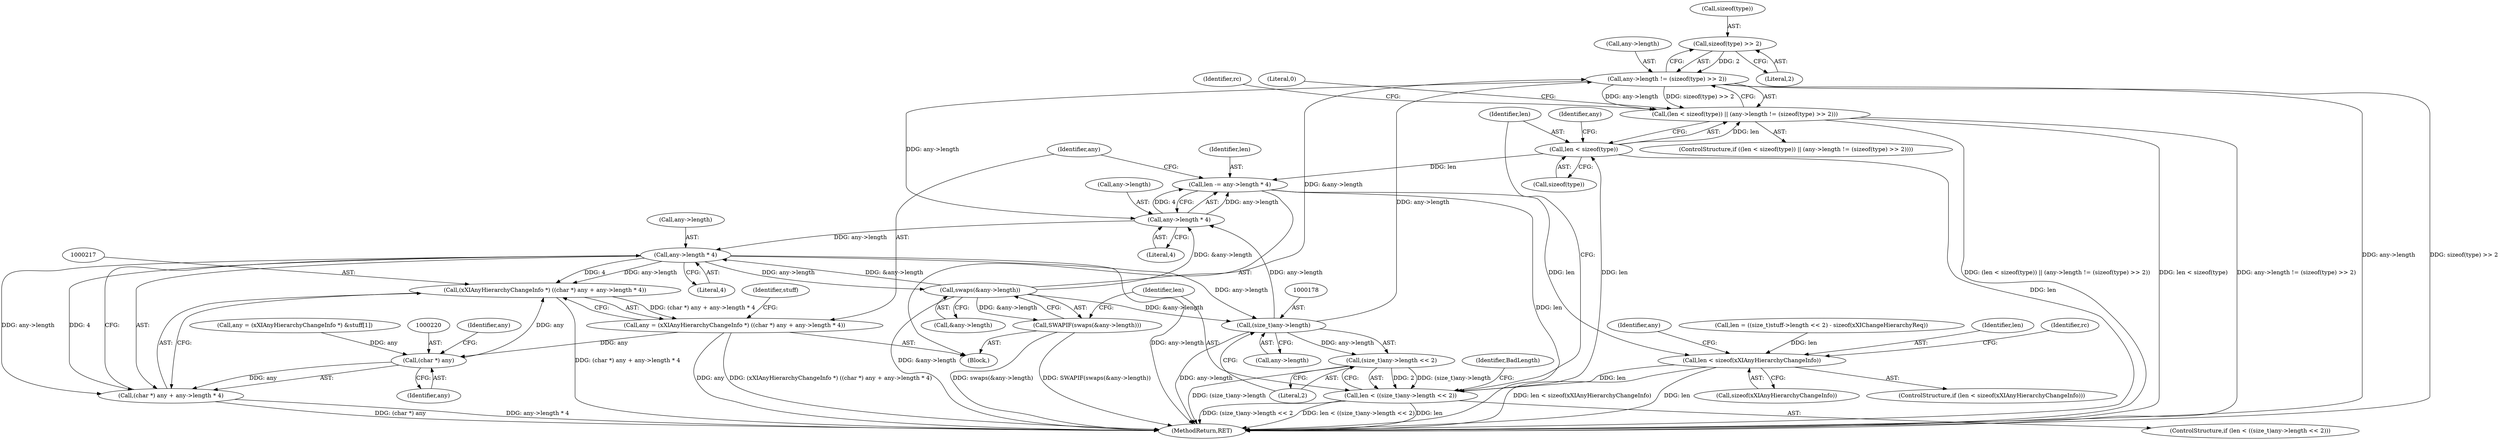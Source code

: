 digraph "0_xserver_859b08d523307eebde7724fd1a0789c44813e821@API" {
"1000197" [label="(Call,sizeof(type) >> 2)"];
"1000193" [label="(Call,any->length != (sizeof(type) >> 2))"];
"1000188" [label="(Call,(len < sizeof(type)) || (any->length != (sizeof(type) >> 2)))"];
"1000209" [label="(Call,any->length * 4)"];
"1000207" [label="(Call,len -= any->length * 4)"];
"1000152" [label="(Call,len < sizeof(xXIAnyHierarchyChangeInfo))"];
"1000174" [label="(Call,len < ((size_t)any->length << 2))"];
"1000189" [label="(Call,len < sizeof(type))"];
"1000222" [label="(Call,any->length * 4)"];
"1000168" [label="(Call,swaps(&any->length))"];
"1000167" [label="(Call,SWAPIF(swaps(&any->length)))"];
"1000177" [label="(Call,(size_t)any->length)"];
"1000176" [label="(Call,(size_t)any->length << 2)"];
"1000216" [label="(Call,(xXIAnyHierarchyChangeInfo *) ((char *) any + any->length * 4))"];
"1000214" [label="(Call,any = (xXIAnyHierarchyChangeInfo *) ((char *) any + any->length * 4))"];
"1000219" [label="(Call,(char *) any)"];
"1000218" [label="(Call,(char *) any + any->length * 4)"];
"1000214" [label="(Call,any = (xXIAnyHierarchyChangeInfo *) ((char *) any + any->length * 4))"];
"1000193" [label="(Call,any->length != (sizeof(type) >> 2))"];
"1000219" [label="(Call,(char *) any)"];
"1000218" [label="(Call,(char *) any + any->length * 4)"];
"1000213" [label="(Literal,4)"];
"1000175" [label="(Identifier,len)"];
"1000232" [label="(MethodReturn,RET)"];
"1000200" [label="(Literal,2)"];
"1000158" [label="(Identifier,rc)"];
"1000207" [label="(Call,len -= any->length * 4)"];
"1000165" [label="(Identifier,any)"];
"1000169" [label="(Call,&any->length)"];
"1000216" [label="(Call,(xXIAnyHierarchyChangeInfo *) ((char *) any + any->length * 4))"];
"1000208" [label="(Identifier,len)"];
"1000203" [label="(Identifier,rc)"];
"1000125" [label="(Call,len = ((size_t)stuff->length << 2) - sizeof(xXIChangeHierarchyReq))"];
"1000167" [label="(Call,SWAPIF(swaps(&any->length)))"];
"1000224" [label="(Identifier,any)"];
"1000210" [label="(Call,any->length)"];
"1000173" [label="(ControlStructure,if (len < ((size_t)any->length << 2)))"];
"1000189" [label="(Call,len < sizeof(type))"];
"1000206" [label="(Literal,0)"];
"1000153" [label="(Identifier,len)"];
"1000226" [label="(Literal,4)"];
"1000174" [label="(Call,len < ((size_t)any->length << 2))"];
"1000176" [label="(Call,(size_t)any->length << 2)"];
"1000150" [label="(Block,)"];
"1000215" [label="(Identifier,any)"];
"1000168" [label="(Call,swaps(&any->length))"];
"1000198" [label="(Call,sizeof(type))"];
"1000222" [label="(Call,any->length * 4)"];
"1000209" [label="(Call,any->length * 4)"];
"1000187" [label="(ControlStructure,if ((len < sizeof(type)) || (any->length != (sizeof(type) >> 2))))"];
"1000188" [label="(Call,(len < sizeof(type)) || (any->length != (sizeof(type) >> 2)))"];
"1000184" [label="(Identifier,BadLength)"];
"1000191" [label="(Call,sizeof(type))"];
"1000223" [label="(Call,any->length)"];
"1000190" [label="(Identifier,len)"];
"1000152" [label="(Call,len < sizeof(xXIAnyHierarchyChangeInfo))"];
"1000177" [label="(Call,(size_t)any->length)"];
"1000182" [label="(Literal,2)"];
"1000197" [label="(Call,sizeof(type) >> 2)"];
"1000179" [label="(Call,any->length)"];
"1000195" [label="(Identifier,any)"];
"1000137" [label="(Call,any = (xXIAnyHierarchyChangeInfo *) &stuff[1])"];
"1000148" [label="(Identifier,stuff)"];
"1000154" [label="(Call,sizeof(xXIAnyHierarchyChangeInfo))"];
"1000221" [label="(Identifier,any)"];
"1000194" [label="(Call,any->length)"];
"1000151" [label="(ControlStructure,if (len < sizeof(xXIAnyHierarchyChangeInfo)))"];
"1000197" -> "1000193"  [label="AST: "];
"1000197" -> "1000200"  [label="CFG: "];
"1000198" -> "1000197"  [label="AST: "];
"1000200" -> "1000197"  [label="AST: "];
"1000193" -> "1000197"  [label="CFG: "];
"1000197" -> "1000193"  [label="DDG: 2"];
"1000193" -> "1000188"  [label="AST: "];
"1000194" -> "1000193"  [label="AST: "];
"1000188" -> "1000193"  [label="CFG: "];
"1000193" -> "1000232"  [label="DDG: any->length"];
"1000193" -> "1000232"  [label="DDG: sizeof(type) >> 2"];
"1000193" -> "1000188"  [label="DDG: any->length"];
"1000193" -> "1000188"  [label="DDG: sizeof(type) >> 2"];
"1000168" -> "1000193"  [label="DDG: &any->length"];
"1000177" -> "1000193"  [label="DDG: any->length"];
"1000193" -> "1000209"  [label="DDG: any->length"];
"1000188" -> "1000187"  [label="AST: "];
"1000188" -> "1000189"  [label="CFG: "];
"1000189" -> "1000188"  [label="AST: "];
"1000206" -> "1000188"  [label="CFG: "];
"1000203" -> "1000188"  [label="CFG: "];
"1000188" -> "1000232"  [label="DDG: (len < sizeof(type)) || (any->length != (sizeof(type) >> 2))"];
"1000188" -> "1000232"  [label="DDG: len < sizeof(type)"];
"1000188" -> "1000232"  [label="DDG: any->length != (sizeof(type) >> 2)"];
"1000189" -> "1000188"  [label="DDG: len"];
"1000209" -> "1000207"  [label="AST: "];
"1000209" -> "1000213"  [label="CFG: "];
"1000210" -> "1000209"  [label="AST: "];
"1000213" -> "1000209"  [label="AST: "];
"1000207" -> "1000209"  [label="CFG: "];
"1000209" -> "1000207"  [label="DDG: any->length"];
"1000209" -> "1000207"  [label="DDG: 4"];
"1000168" -> "1000209"  [label="DDG: &any->length"];
"1000177" -> "1000209"  [label="DDG: any->length"];
"1000209" -> "1000222"  [label="DDG: any->length"];
"1000207" -> "1000150"  [label="AST: "];
"1000208" -> "1000207"  [label="AST: "];
"1000215" -> "1000207"  [label="CFG: "];
"1000207" -> "1000232"  [label="DDG: len"];
"1000207" -> "1000152"  [label="DDG: len"];
"1000189" -> "1000207"  [label="DDG: len"];
"1000152" -> "1000151"  [label="AST: "];
"1000152" -> "1000154"  [label="CFG: "];
"1000153" -> "1000152"  [label="AST: "];
"1000154" -> "1000152"  [label="AST: "];
"1000158" -> "1000152"  [label="CFG: "];
"1000165" -> "1000152"  [label="CFG: "];
"1000152" -> "1000232"  [label="DDG: len < sizeof(xXIAnyHierarchyChangeInfo)"];
"1000152" -> "1000232"  [label="DDG: len"];
"1000125" -> "1000152"  [label="DDG: len"];
"1000152" -> "1000174"  [label="DDG: len"];
"1000174" -> "1000173"  [label="AST: "];
"1000174" -> "1000176"  [label="CFG: "];
"1000175" -> "1000174"  [label="AST: "];
"1000176" -> "1000174"  [label="AST: "];
"1000184" -> "1000174"  [label="CFG: "];
"1000190" -> "1000174"  [label="CFG: "];
"1000174" -> "1000232"  [label="DDG: (size_t)any->length << 2"];
"1000174" -> "1000232"  [label="DDG: len < ((size_t)any->length << 2)"];
"1000174" -> "1000232"  [label="DDG: len"];
"1000176" -> "1000174"  [label="DDG: (size_t)any->length"];
"1000176" -> "1000174"  [label="DDG: 2"];
"1000174" -> "1000189"  [label="DDG: len"];
"1000189" -> "1000191"  [label="CFG: "];
"1000190" -> "1000189"  [label="AST: "];
"1000191" -> "1000189"  [label="AST: "];
"1000195" -> "1000189"  [label="CFG: "];
"1000189" -> "1000232"  [label="DDG: len"];
"1000222" -> "1000218"  [label="AST: "];
"1000222" -> "1000226"  [label="CFG: "];
"1000223" -> "1000222"  [label="AST: "];
"1000226" -> "1000222"  [label="AST: "];
"1000218" -> "1000222"  [label="CFG: "];
"1000222" -> "1000232"  [label="DDG: any->length"];
"1000222" -> "1000168"  [label="DDG: any->length"];
"1000222" -> "1000177"  [label="DDG: any->length"];
"1000222" -> "1000216"  [label="DDG: any->length"];
"1000222" -> "1000216"  [label="DDG: 4"];
"1000222" -> "1000218"  [label="DDG: any->length"];
"1000222" -> "1000218"  [label="DDG: 4"];
"1000168" -> "1000222"  [label="DDG: &any->length"];
"1000168" -> "1000167"  [label="AST: "];
"1000168" -> "1000169"  [label="CFG: "];
"1000169" -> "1000168"  [label="AST: "];
"1000167" -> "1000168"  [label="CFG: "];
"1000168" -> "1000232"  [label="DDG: &any->length"];
"1000168" -> "1000167"  [label="DDG: &any->length"];
"1000168" -> "1000177"  [label="DDG: &any->length"];
"1000167" -> "1000150"  [label="AST: "];
"1000175" -> "1000167"  [label="CFG: "];
"1000167" -> "1000232"  [label="DDG: swaps(&any->length)"];
"1000167" -> "1000232"  [label="DDG: SWAPIF(swaps(&any->length))"];
"1000177" -> "1000176"  [label="AST: "];
"1000177" -> "1000179"  [label="CFG: "];
"1000178" -> "1000177"  [label="AST: "];
"1000179" -> "1000177"  [label="AST: "];
"1000182" -> "1000177"  [label="CFG: "];
"1000177" -> "1000232"  [label="DDG: any->length"];
"1000177" -> "1000176"  [label="DDG: any->length"];
"1000176" -> "1000182"  [label="CFG: "];
"1000182" -> "1000176"  [label="AST: "];
"1000176" -> "1000232"  [label="DDG: (size_t)any->length"];
"1000216" -> "1000214"  [label="AST: "];
"1000216" -> "1000218"  [label="CFG: "];
"1000217" -> "1000216"  [label="AST: "];
"1000218" -> "1000216"  [label="AST: "];
"1000214" -> "1000216"  [label="CFG: "];
"1000216" -> "1000232"  [label="DDG: (char *) any + any->length * 4"];
"1000216" -> "1000214"  [label="DDG: (char *) any + any->length * 4"];
"1000219" -> "1000216"  [label="DDG: any"];
"1000214" -> "1000150"  [label="AST: "];
"1000215" -> "1000214"  [label="AST: "];
"1000148" -> "1000214"  [label="CFG: "];
"1000214" -> "1000232"  [label="DDG: (xXIAnyHierarchyChangeInfo *) ((char *) any + any->length * 4)"];
"1000214" -> "1000232"  [label="DDG: any"];
"1000214" -> "1000219"  [label="DDG: any"];
"1000219" -> "1000218"  [label="AST: "];
"1000219" -> "1000221"  [label="CFG: "];
"1000220" -> "1000219"  [label="AST: "];
"1000221" -> "1000219"  [label="AST: "];
"1000224" -> "1000219"  [label="CFG: "];
"1000219" -> "1000218"  [label="DDG: any"];
"1000137" -> "1000219"  [label="DDG: any"];
"1000218" -> "1000232"  [label="DDG: (char *) any"];
"1000218" -> "1000232"  [label="DDG: any->length * 4"];
}
